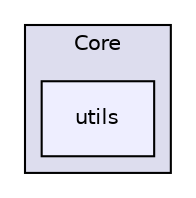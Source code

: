 digraph "Core/utils" {
  compound=true
  node [ fontsize="10", fontname="Helvetica"];
  edge [ labelfontsize="10", labelfontname="Helvetica"];
  subgraph clusterdir_c6310732a22f63c0c2fc5595561e68f1 {
    graph [ bgcolor="#ddddee", pencolor="black", label="Core" fontname="Helvetica", fontsize="10", URL="dir_c6310732a22f63c0c2fc5595561e68f1.html"]
  dir_27be13e75fab44217da71f927b518e2f [shape=box, label="utils", style="filled", fillcolor="#eeeeff", pencolor="black", URL="dir_27be13e75fab44217da71f927b518e2f.html"];
  }
}
